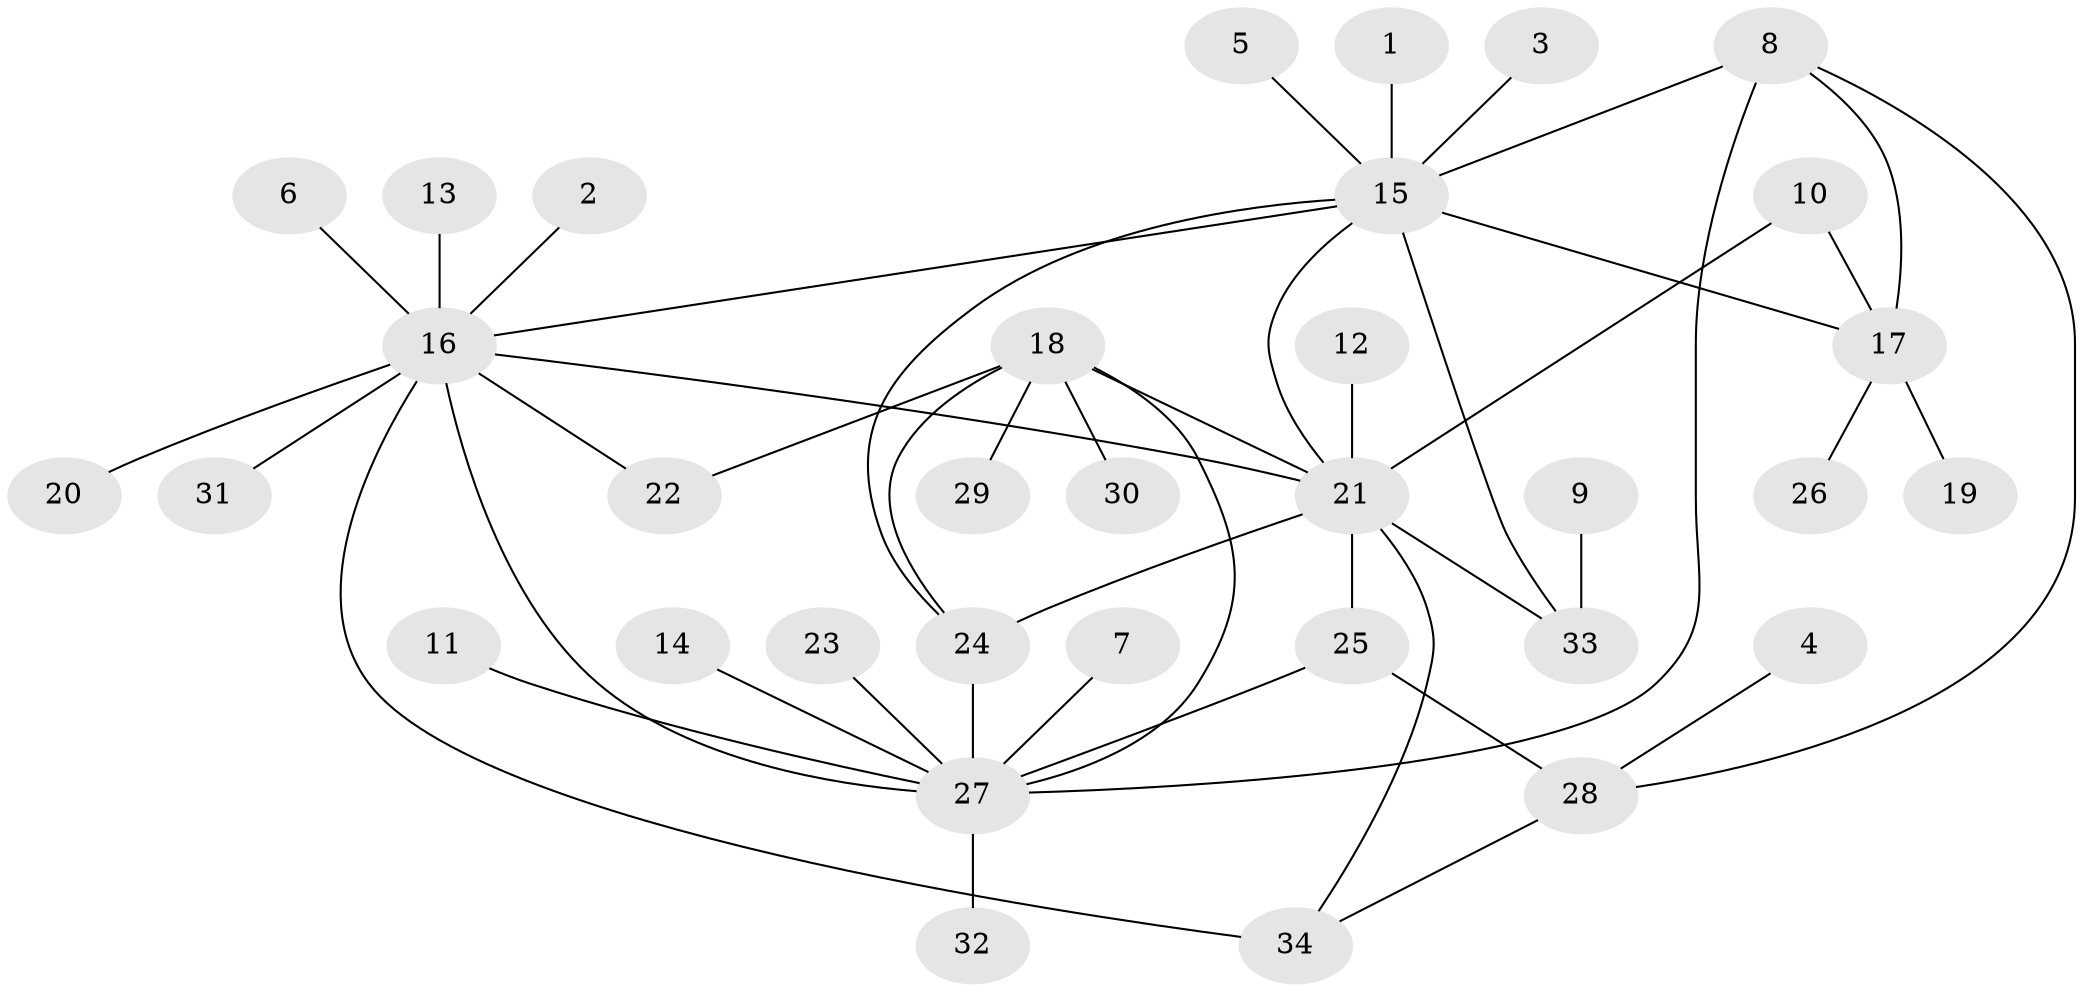 // original degree distribution, {2: 0.19047619047619047, 10: 0.031746031746031744, 5: 0.047619047619047616, 6: 0.031746031746031744, 4: 0.06349206349206349, 8: 0.015873015873015872, 7: 0.06349206349206349, 1: 0.5555555555555556}
// Generated by graph-tools (version 1.1) at 2025/50/03/09/25 03:50:37]
// undirected, 34 vertices, 47 edges
graph export_dot {
graph [start="1"]
  node [color=gray90,style=filled];
  1;
  2;
  3;
  4;
  5;
  6;
  7;
  8;
  9;
  10;
  11;
  12;
  13;
  14;
  15;
  16;
  17;
  18;
  19;
  20;
  21;
  22;
  23;
  24;
  25;
  26;
  27;
  28;
  29;
  30;
  31;
  32;
  33;
  34;
  1 -- 15 [weight=1.0];
  2 -- 16 [weight=1.0];
  3 -- 15 [weight=1.0];
  4 -- 28 [weight=1.0];
  5 -- 15 [weight=1.0];
  6 -- 16 [weight=1.0];
  7 -- 27 [weight=1.0];
  8 -- 15 [weight=1.0];
  8 -- 17 [weight=1.0];
  8 -- 27 [weight=1.0];
  8 -- 28 [weight=1.0];
  9 -- 33 [weight=1.0];
  10 -- 17 [weight=1.0];
  10 -- 21 [weight=1.0];
  11 -- 27 [weight=1.0];
  12 -- 21 [weight=1.0];
  13 -- 16 [weight=1.0];
  14 -- 27 [weight=1.0];
  15 -- 16 [weight=1.0];
  15 -- 17 [weight=1.0];
  15 -- 21 [weight=1.0];
  15 -- 24 [weight=1.0];
  15 -- 33 [weight=1.0];
  16 -- 20 [weight=1.0];
  16 -- 21 [weight=1.0];
  16 -- 22 [weight=1.0];
  16 -- 27 [weight=1.0];
  16 -- 31 [weight=1.0];
  16 -- 34 [weight=2.0];
  17 -- 19 [weight=1.0];
  17 -- 26 [weight=1.0];
  18 -- 21 [weight=1.0];
  18 -- 22 [weight=1.0];
  18 -- 24 [weight=1.0];
  18 -- 27 [weight=1.0];
  18 -- 29 [weight=1.0];
  18 -- 30 [weight=1.0];
  21 -- 24 [weight=1.0];
  21 -- 25 [weight=1.0];
  21 -- 33 [weight=1.0];
  21 -- 34 [weight=1.0];
  23 -- 27 [weight=1.0];
  24 -- 27 [weight=1.0];
  25 -- 27 [weight=1.0];
  25 -- 28 [weight=2.0];
  27 -- 32 [weight=1.0];
  28 -- 34 [weight=1.0];
}
